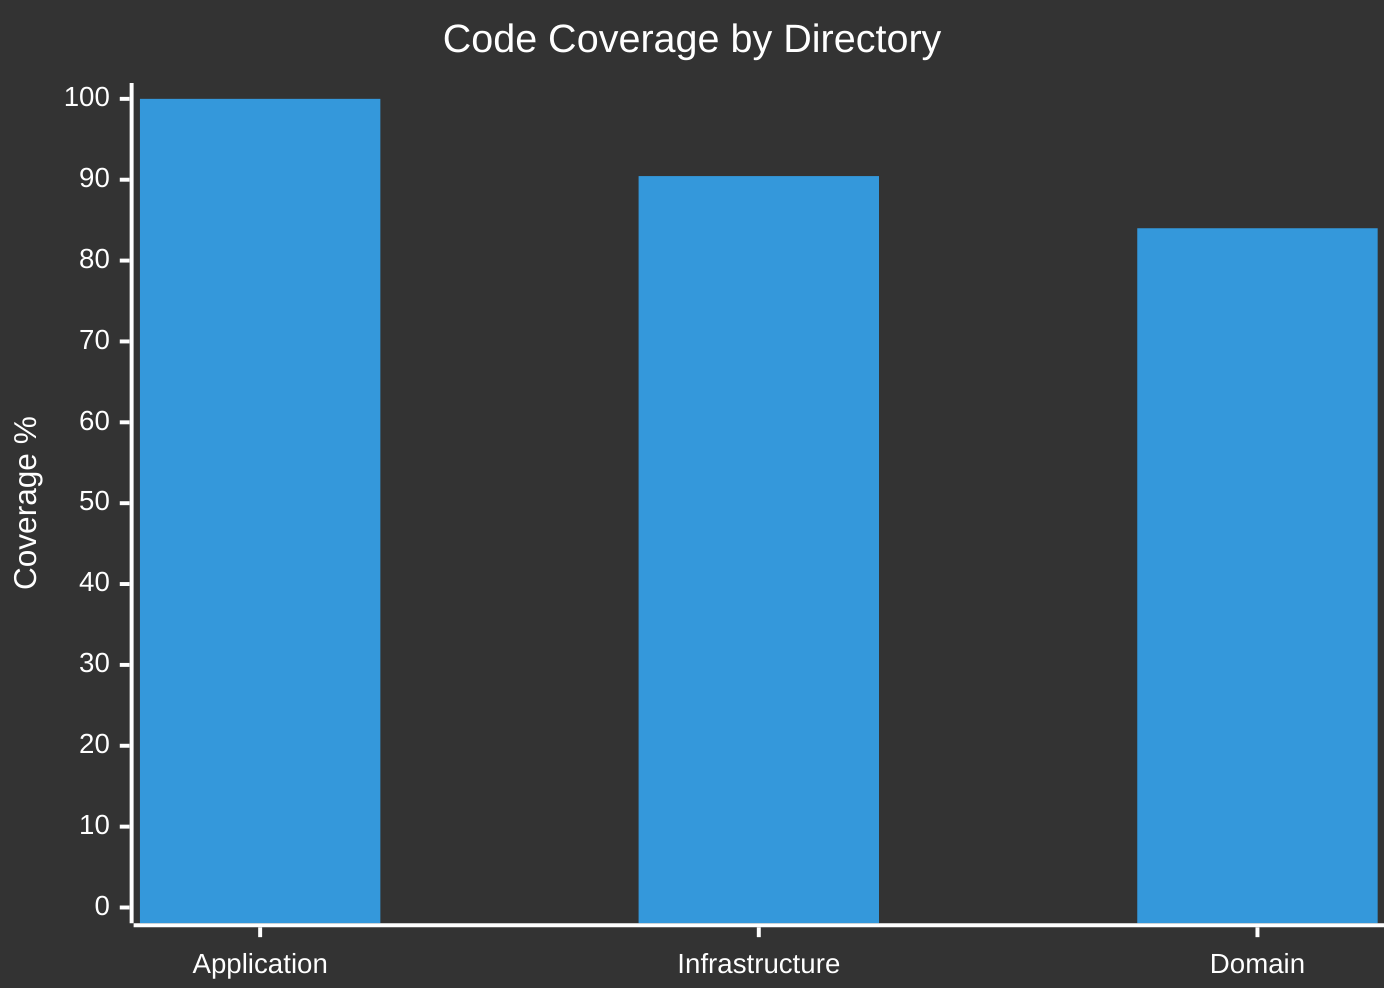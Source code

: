 %%{init: {'theme':'dark', 'themeVariables': { 'primaryColor': '#4CAF50', 'primaryTextColor': '#fff', 'primaryBorderColor': '#388E3C', 'lineColor': '#F57C00'}}}%%
xychart-beta
    title "Code Coverage by Directory"
    x-axis ["Application", "Infrastructure", "Domain"]
    y-axis "Coverage %" 0 --> 100
    bar [100, 90.45, 84]